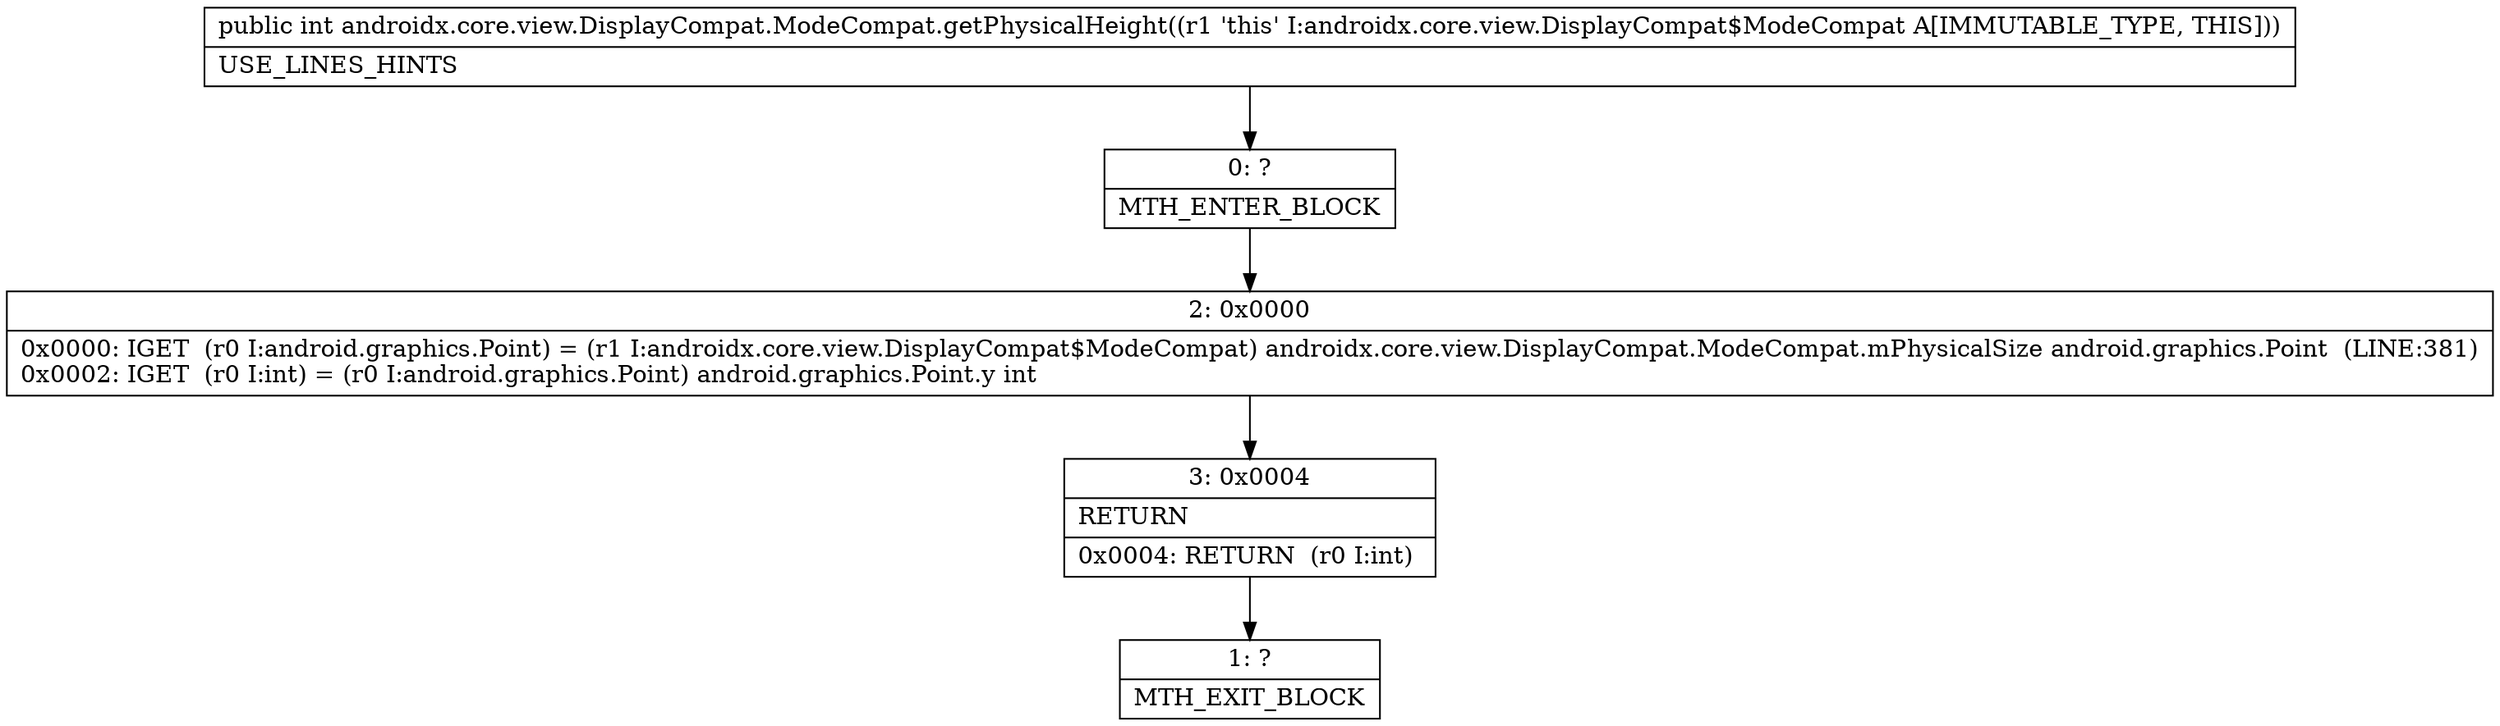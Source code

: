 digraph "CFG forandroidx.core.view.DisplayCompat.ModeCompat.getPhysicalHeight()I" {
Node_0 [shape=record,label="{0\:\ ?|MTH_ENTER_BLOCK\l}"];
Node_2 [shape=record,label="{2\:\ 0x0000|0x0000: IGET  (r0 I:android.graphics.Point) = (r1 I:androidx.core.view.DisplayCompat$ModeCompat) androidx.core.view.DisplayCompat.ModeCompat.mPhysicalSize android.graphics.Point  (LINE:381)\l0x0002: IGET  (r0 I:int) = (r0 I:android.graphics.Point) android.graphics.Point.y int \l}"];
Node_3 [shape=record,label="{3\:\ 0x0004|RETURN\l|0x0004: RETURN  (r0 I:int) \l}"];
Node_1 [shape=record,label="{1\:\ ?|MTH_EXIT_BLOCK\l}"];
MethodNode[shape=record,label="{public int androidx.core.view.DisplayCompat.ModeCompat.getPhysicalHeight((r1 'this' I:androidx.core.view.DisplayCompat$ModeCompat A[IMMUTABLE_TYPE, THIS]))  | USE_LINES_HINTS\l}"];
MethodNode -> Node_0;Node_0 -> Node_2;
Node_2 -> Node_3;
Node_3 -> Node_1;
}

